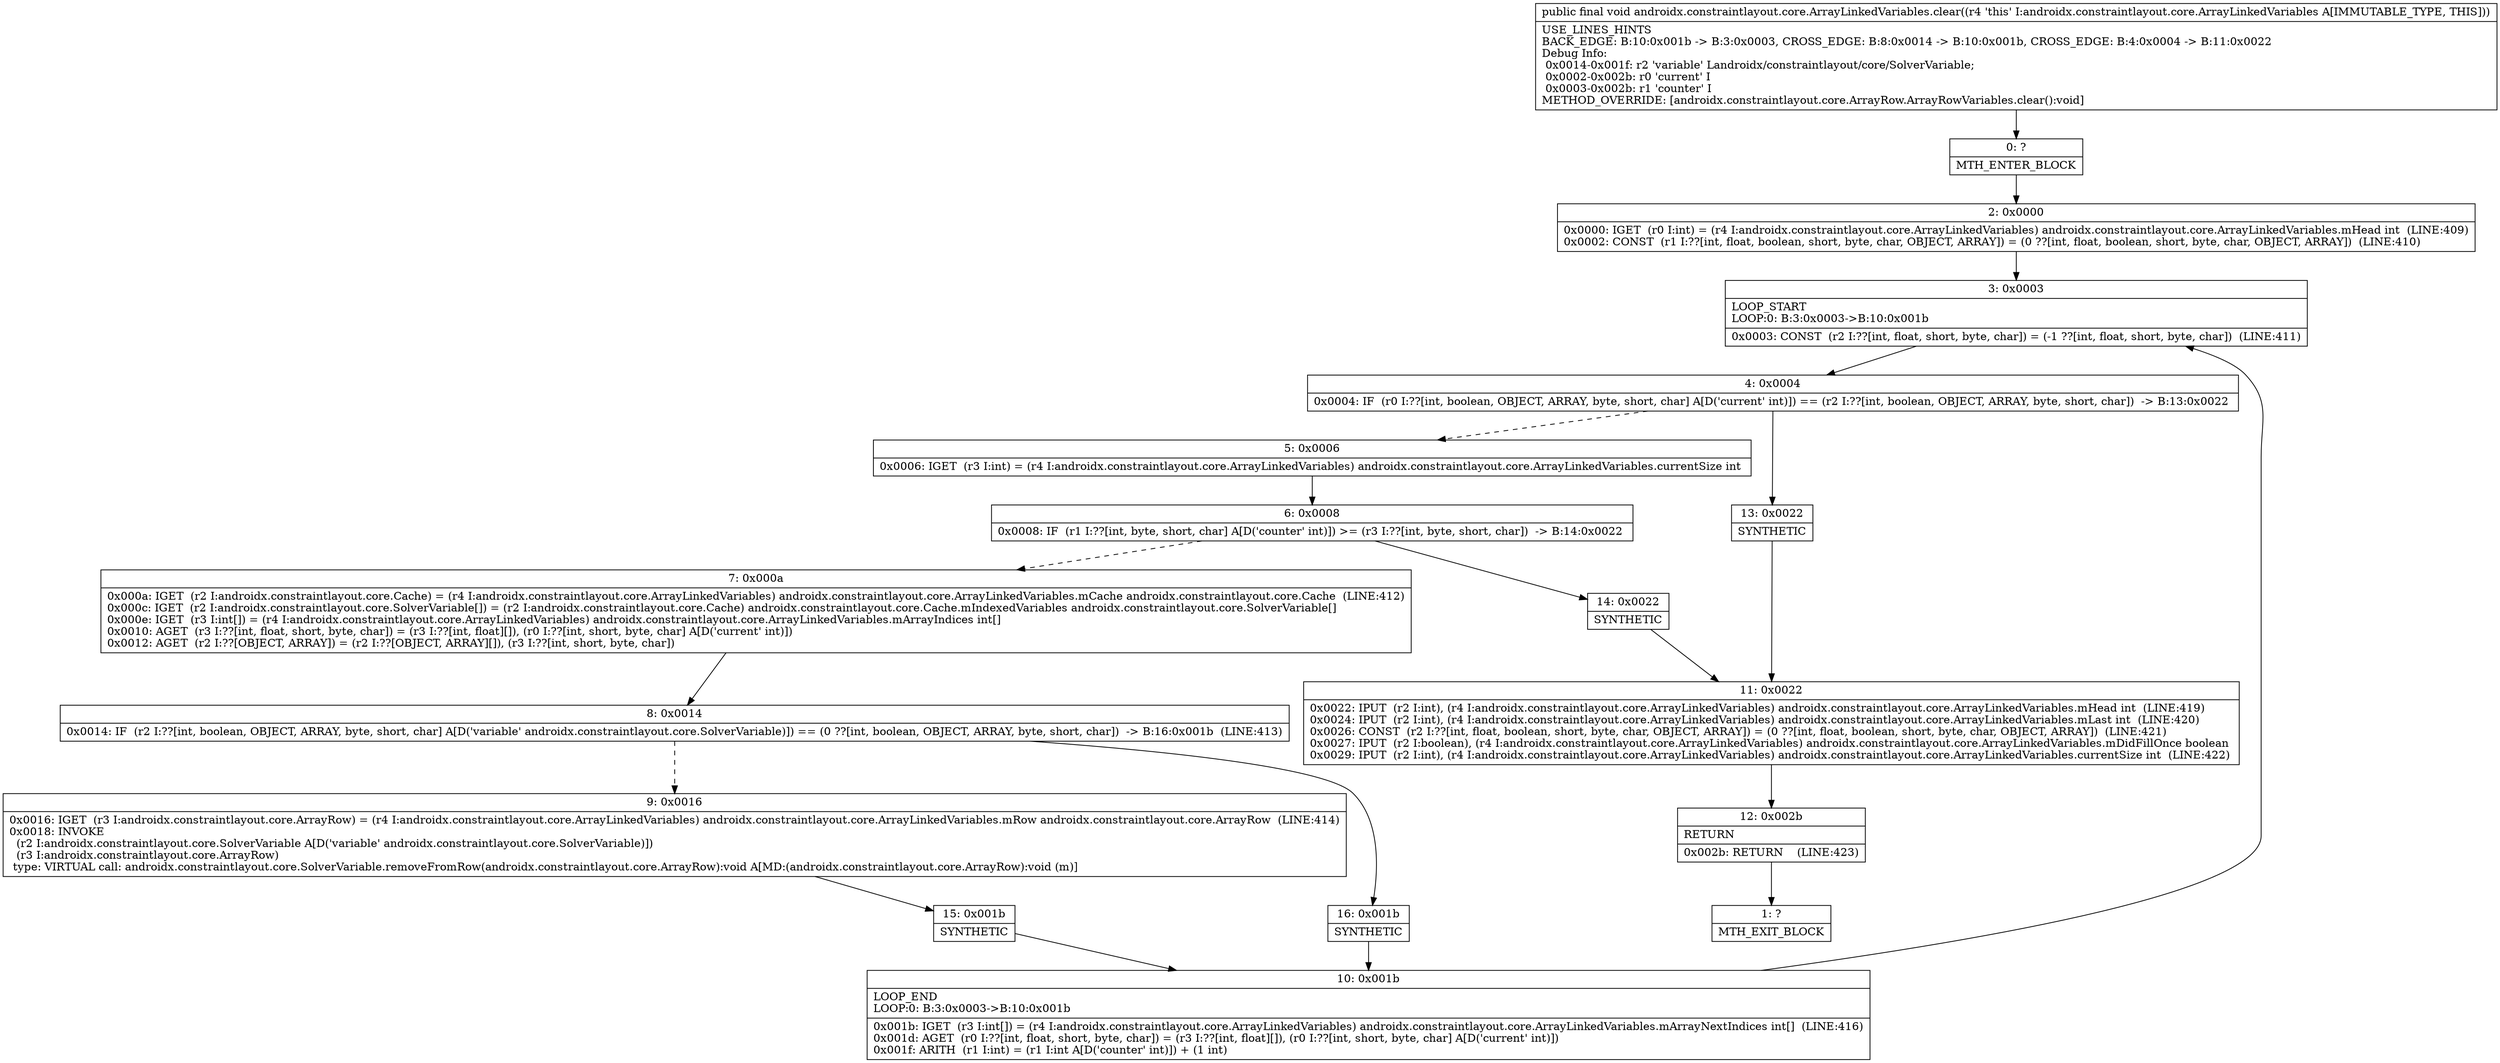 digraph "CFG forandroidx.constraintlayout.core.ArrayLinkedVariables.clear()V" {
Node_0 [shape=record,label="{0\:\ ?|MTH_ENTER_BLOCK\l}"];
Node_2 [shape=record,label="{2\:\ 0x0000|0x0000: IGET  (r0 I:int) = (r4 I:androidx.constraintlayout.core.ArrayLinkedVariables) androidx.constraintlayout.core.ArrayLinkedVariables.mHead int  (LINE:409)\l0x0002: CONST  (r1 I:??[int, float, boolean, short, byte, char, OBJECT, ARRAY]) = (0 ??[int, float, boolean, short, byte, char, OBJECT, ARRAY])  (LINE:410)\l}"];
Node_3 [shape=record,label="{3\:\ 0x0003|LOOP_START\lLOOP:0: B:3:0x0003\-\>B:10:0x001b\l|0x0003: CONST  (r2 I:??[int, float, short, byte, char]) = (\-1 ??[int, float, short, byte, char])  (LINE:411)\l}"];
Node_4 [shape=record,label="{4\:\ 0x0004|0x0004: IF  (r0 I:??[int, boolean, OBJECT, ARRAY, byte, short, char] A[D('current' int)]) == (r2 I:??[int, boolean, OBJECT, ARRAY, byte, short, char])  \-\> B:13:0x0022 \l}"];
Node_5 [shape=record,label="{5\:\ 0x0006|0x0006: IGET  (r3 I:int) = (r4 I:androidx.constraintlayout.core.ArrayLinkedVariables) androidx.constraintlayout.core.ArrayLinkedVariables.currentSize int \l}"];
Node_6 [shape=record,label="{6\:\ 0x0008|0x0008: IF  (r1 I:??[int, byte, short, char] A[D('counter' int)]) \>= (r3 I:??[int, byte, short, char])  \-\> B:14:0x0022 \l}"];
Node_7 [shape=record,label="{7\:\ 0x000a|0x000a: IGET  (r2 I:androidx.constraintlayout.core.Cache) = (r4 I:androidx.constraintlayout.core.ArrayLinkedVariables) androidx.constraintlayout.core.ArrayLinkedVariables.mCache androidx.constraintlayout.core.Cache  (LINE:412)\l0x000c: IGET  (r2 I:androidx.constraintlayout.core.SolverVariable[]) = (r2 I:androidx.constraintlayout.core.Cache) androidx.constraintlayout.core.Cache.mIndexedVariables androidx.constraintlayout.core.SolverVariable[] \l0x000e: IGET  (r3 I:int[]) = (r4 I:androidx.constraintlayout.core.ArrayLinkedVariables) androidx.constraintlayout.core.ArrayLinkedVariables.mArrayIndices int[] \l0x0010: AGET  (r3 I:??[int, float, short, byte, char]) = (r3 I:??[int, float][]), (r0 I:??[int, short, byte, char] A[D('current' int)]) \l0x0012: AGET  (r2 I:??[OBJECT, ARRAY]) = (r2 I:??[OBJECT, ARRAY][]), (r3 I:??[int, short, byte, char]) \l}"];
Node_8 [shape=record,label="{8\:\ 0x0014|0x0014: IF  (r2 I:??[int, boolean, OBJECT, ARRAY, byte, short, char] A[D('variable' androidx.constraintlayout.core.SolverVariable)]) == (0 ??[int, boolean, OBJECT, ARRAY, byte, short, char])  \-\> B:16:0x001b  (LINE:413)\l}"];
Node_9 [shape=record,label="{9\:\ 0x0016|0x0016: IGET  (r3 I:androidx.constraintlayout.core.ArrayRow) = (r4 I:androidx.constraintlayout.core.ArrayLinkedVariables) androidx.constraintlayout.core.ArrayLinkedVariables.mRow androidx.constraintlayout.core.ArrayRow  (LINE:414)\l0x0018: INVOKE  \l  (r2 I:androidx.constraintlayout.core.SolverVariable A[D('variable' androidx.constraintlayout.core.SolverVariable)])\l  (r3 I:androidx.constraintlayout.core.ArrayRow)\l type: VIRTUAL call: androidx.constraintlayout.core.SolverVariable.removeFromRow(androidx.constraintlayout.core.ArrayRow):void A[MD:(androidx.constraintlayout.core.ArrayRow):void (m)]\l}"];
Node_15 [shape=record,label="{15\:\ 0x001b|SYNTHETIC\l}"];
Node_10 [shape=record,label="{10\:\ 0x001b|LOOP_END\lLOOP:0: B:3:0x0003\-\>B:10:0x001b\l|0x001b: IGET  (r3 I:int[]) = (r4 I:androidx.constraintlayout.core.ArrayLinkedVariables) androidx.constraintlayout.core.ArrayLinkedVariables.mArrayNextIndices int[]  (LINE:416)\l0x001d: AGET  (r0 I:??[int, float, short, byte, char]) = (r3 I:??[int, float][]), (r0 I:??[int, short, byte, char] A[D('current' int)]) \l0x001f: ARITH  (r1 I:int) = (r1 I:int A[D('counter' int)]) + (1 int) \l}"];
Node_16 [shape=record,label="{16\:\ 0x001b|SYNTHETIC\l}"];
Node_14 [shape=record,label="{14\:\ 0x0022|SYNTHETIC\l}"];
Node_11 [shape=record,label="{11\:\ 0x0022|0x0022: IPUT  (r2 I:int), (r4 I:androidx.constraintlayout.core.ArrayLinkedVariables) androidx.constraintlayout.core.ArrayLinkedVariables.mHead int  (LINE:419)\l0x0024: IPUT  (r2 I:int), (r4 I:androidx.constraintlayout.core.ArrayLinkedVariables) androidx.constraintlayout.core.ArrayLinkedVariables.mLast int  (LINE:420)\l0x0026: CONST  (r2 I:??[int, float, boolean, short, byte, char, OBJECT, ARRAY]) = (0 ??[int, float, boolean, short, byte, char, OBJECT, ARRAY])  (LINE:421)\l0x0027: IPUT  (r2 I:boolean), (r4 I:androidx.constraintlayout.core.ArrayLinkedVariables) androidx.constraintlayout.core.ArrayLinkedVariables.mDidFillOnce boolean \l0x0029: IPUT  (r2 I:int), (r4 I:androidx.constraintlayout.core.ArrayLinkedVariables) androidx.constraintlayout.core.ArrayLinkedVariables.currentSize int  (LINE:422)\l}"];
Node_12 [shape=record,label="{12\:\ 0x002b|RETURN\l|0x002b: RETURN    (LINE:423)\l}"];
Node_1 [shape=record,label="{1\:\ ?|MTH_EXIT_BLOCK\l}"];
Node_13 [shape=record,label="{13\:\ 0x0022|SYNTHETIC\l}"];
MethodNode[shape=record,label="{public final void androidx.constraintlayout.core.ArrayLinkedVariables.clear((r4 'this' I:androidx.constraintlayout.core.ArrayLinkedVariables A[IMMUTABLE_TYPE, THIS]))  | USE_LINES_HINTS\lBACK_EDGE: B:10:0x001b \-\> B:3:0x0003, CROSS_EDGE: B:8:0x0014 \-\> B:10:0x001b, CROSS_EDGE: B:4:0x0004 \-\> B:11:0x0022\lDebug Info:\l  0x0014\-0x001f: r2 'variable' Landroidx\/constraintlayout\/core\/SolverVariable;\l  0x0002\-0x002b: r0 'current' I\l  0x0003\-0x002b: r1 'counter' I\lMETHOD_OVERRIDE: [androidx.constraintlayout.core.ArrayRow.ArrayRowVariables.clear():void]\l}"];
MethodNode -> Node_0;Node_0 -> Node_2;
Node_2 -> Node_3;
Node_3 -> Node_4;
Node_4 -> Node_5[style=dashed];
Node_4 -> Node_13;
Node_5 -> Node_6;
Node_6 -> Node_7[style=dashed];
Node_6 -> Node_14;
Node_7 -> Node_8;
Node_8 -> Node_9[style=dashed];
Node_8 -> Node_16;
Node_9 -> Node_15;
Node_15 -> Node_10;
Node_10 -> Node_3;
Node_16 -> Node_10;
Node_14 -> Node_11;
Node_11 -> Node_12;
Node_12 -> Node_1;
Node_13 -> Node_11;
}

